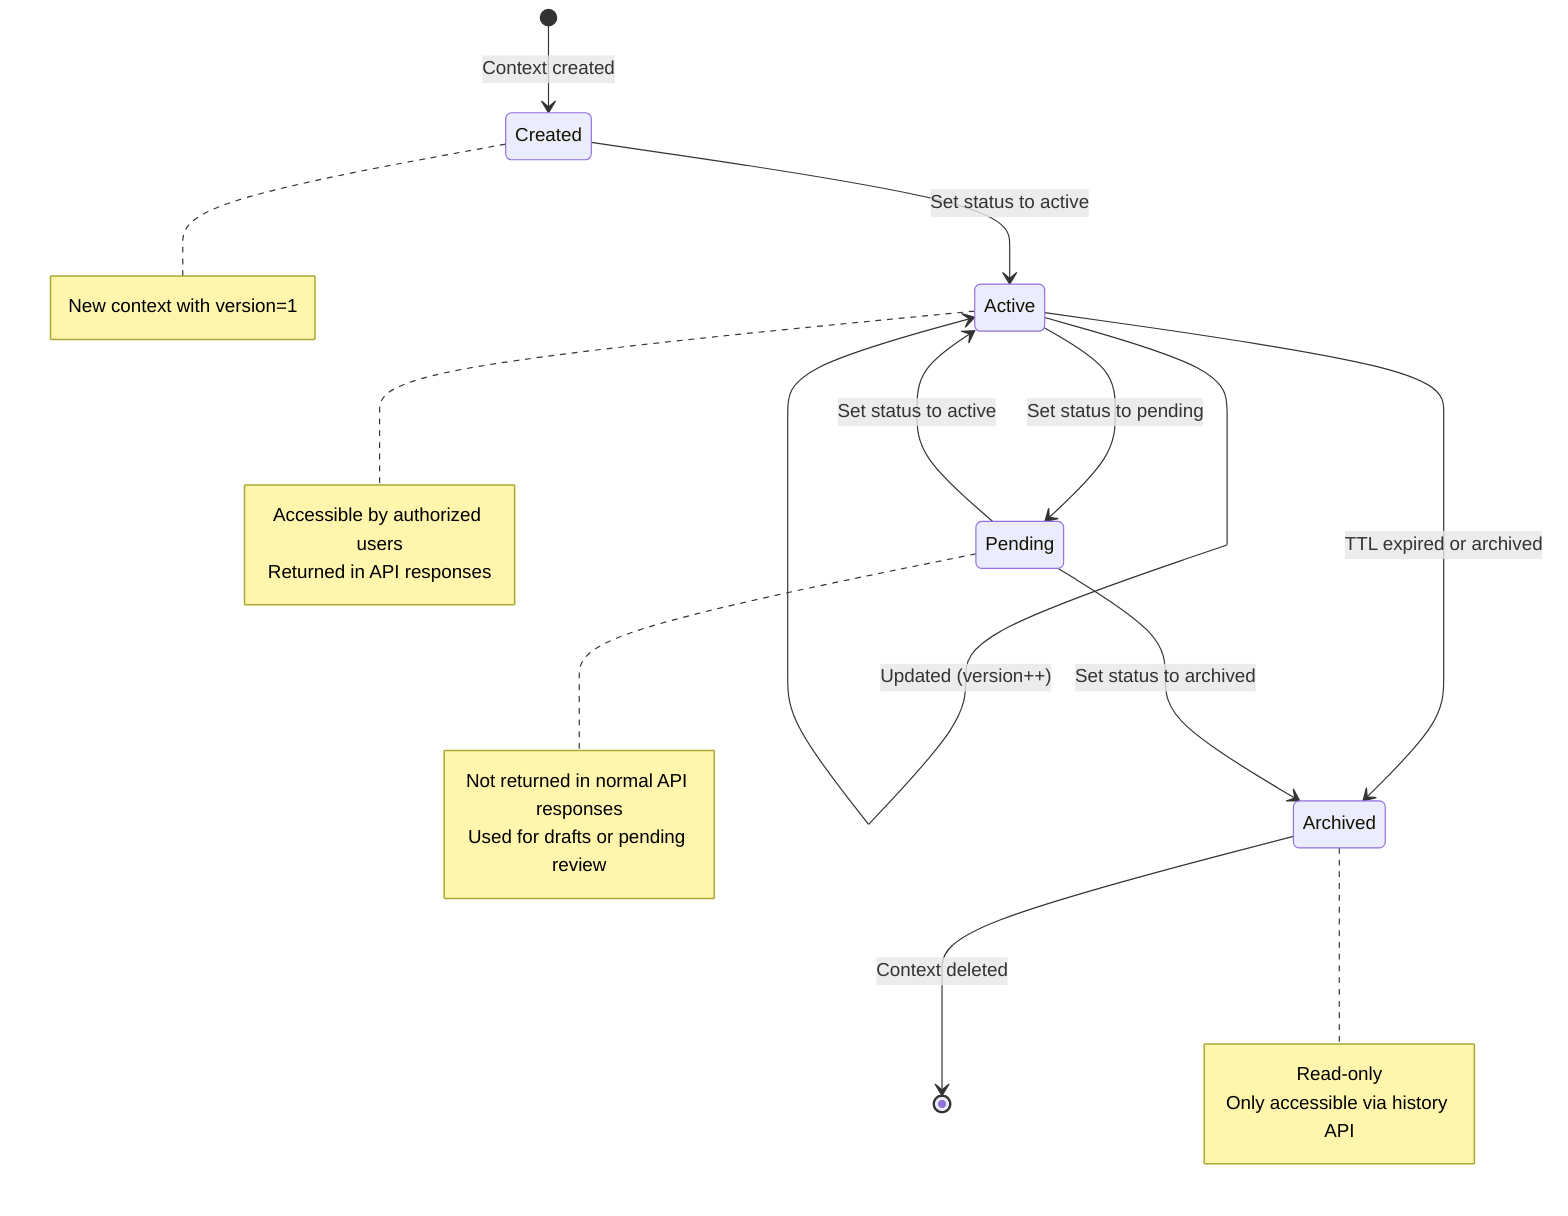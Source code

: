 stateDiagram-v2
    [*] --> Created: Context created
    
    Created --> Active: Set status to active
    Active --> Archived: TTL expired or archived
    Active --> Active: Updated (version++)
    Active --> Pending: Set status to pending
    
    Pending --> Active: Set status to active
    Pending --> Archived: Set status to archived
    
    Archived --> [*]: Context deleted
    
    note right of Created
        New context with version=1
    end note
    
    note right of Active
        Accessible by authorized users
        Returned in API responses
    end note
    
    note right of Pending
        Not returned in normal API responses
        Used for drafts or pending review
    end note
    
    note right of Archived
        Read-only
        Only accessible via history API
    end note